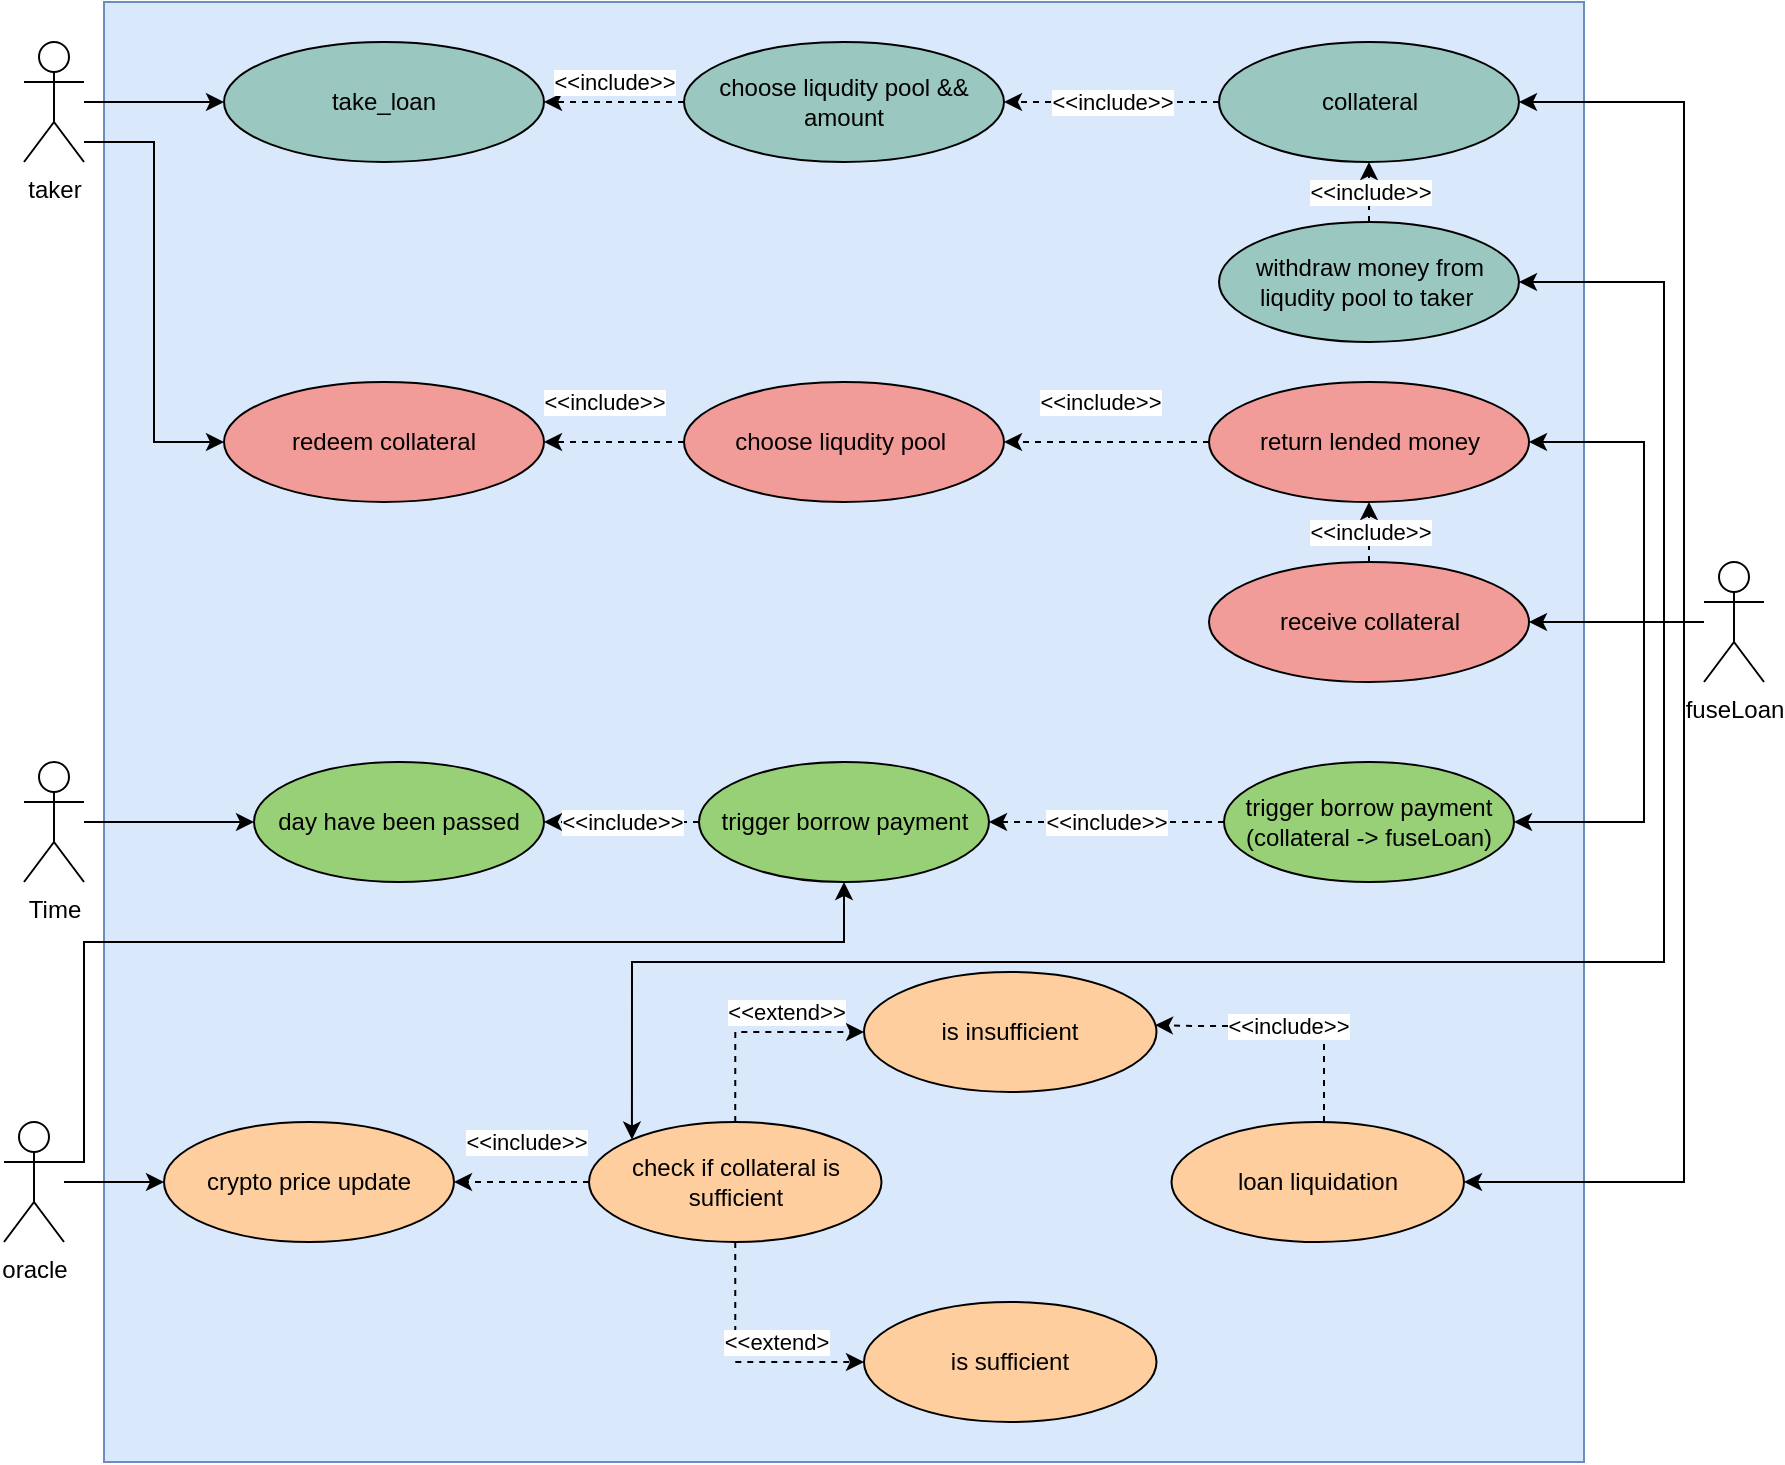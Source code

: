 <mxfile version="23.0.2" type="device">
  <diagram name="Strona-1" id="-9tWcYAtIABdubuId5fa">
    <mxGraphModel dx="1182" dy="478" grid="1" gridSize="10" guides="1" tooltips="1" connect="1" arrows="1" fold="1" page="1" pageScale="1" pageWidth="827" pageHeight="1169" math="0" shadow="0">
      <root>
        <mxCell id="0" />
        <mxCell id="1" parent="0" />
        <mxCell id="u9ys0FL8NnEscTyUp4CG-72" value="" style="rounded=0;whiteSpace=wrap;html=1;fillColor=#dae8fc;strokeColor=#6c8ebf;" parent="1" vertex="1">
          <mxGeometry x="60" y="50" width="740" height="730" as="geometry" />
        </mxCell>
        <mxCell id="u9ys0FL8NnEscTyUp4CG-1" value="take_loan" style="ellipse;whiteSpace=wrap;html=1;fillColor=#9AC7BF;gradientColor=none;" parent="1" vertex="1">
          <mxGeometry x="120" y="70" width="160" height="60" as="geometry" />
        </mxCell>
        <mxCell id="u9ys0FL8NnEscTyUp4CG-3" style="edgeStyle=orthogonalEdgeStyle;rounded=0;orthogonalLoop=1;jettySize=auto;html=1;entryX=0;entryY=0.5;entryDx=0;entryDy=0;" parent="1" source="u9ys0FL8NnEscTyUp4CG-2" target="u9ys0FL8NnEscTyUp4CG-1" edge="1">
          <mxGeometry relative="1" as="geometry" />
        </mxCell>
        <mxCell id="u9ys0FL8NnEscTyUp4CG-77" style="edgeStyle=orthogonalEdgeStyle;rounded=0;orthogonalLoop=1;jettySize=auto;html=1;entryX=0;entryY=0.5;entryDx=0;entryDy=0;" parent="1" source="u9ys0FL8NnEscTyUp4CG-2" target="u9ys0FL8NnEscTyUp4CG-76" edge="1">
          <mxGeometry relative="1" as="geometry">
            <Array as="points">
              <mxPoint x="85" y="120" />
              <mxPoint x="85" y="270" />
            </Array>
          </mxGeometry>
        </mxCell>
        <mxCell id="u9ys0FL8NnEscTyUp4CG-2" value="taker" style="shape=umlActor;verticalLabelPosition=bottom;verticalAlign=top;html=1;outlineConnect=0;" parent="1" vertex="1">
          <mxGeometry x="20" y="70" width="30" height="60" as="geometry" />
        </mxCell>
        <mxCell id="u9ys0FL8NnEscTyUp4CG-15" value="&amp;lt;&amp;lt;include&amp;gt;&amp;gt;" style="edgeStyle=orthogonalEdgeStyle;rounded=0;orthogonalLoop=1;jettySize=auto;html=1;entryX=1;entryY=0.5;entryDx=0;entryDy=0;dashed=1;" parent="1" source="u9ys0FL8NnEscTyUp4CG-14" target="u9ys0FL8NnEscTyUp4CG-1" edge="1">
          <mxGeometry y="-10" relative="1" as="geometry">
            <mxPoint as="offset" />
          </mxGeometry>
        </mxCell>
        <mxCell id="u9ys0FL8NnEscTyUp4CG-14" value="choose liqudity pool &amp;amp;&amp;amp;&lt;br&gt;amount" style="ellipse;whiteSpace=wrap;html=1;fillColor=#9AC7BF;gradientColor=none;" parent="1" vertex="1">
          <mxGeometry x="350" y="70" width="160" height="60" as="geometry" />
        </mxCell>
        <mxCell id="u9ys0FL8NnEscTyUp4CG-97" value="&amp;lt;&amp;lt;include&amp;gt;&amp;gt;" style="edgeStyle=orthogonalEdgeStyle;rounded=0;orthogonalLoop=1;jettySize=auto;html=1;entryX=0.5;entryY=1;entryDx=0;entryDy=0;dashed=1;" parent="1" source="u9ys0FL8NnEscTyUp4CG-20" target="u9ys0FL8NnEscTyUp4CG-84" edge="1">
          <mxGeometry relative="1" as="geometry" />
        </mxCell>
        <mxCell id="u9ys0FL8NnEscTyUp4CG-20" value="withdraw money from liqudity pool to taker&amp;nbsp;" style="ellipse;whiteSpace=wrap;html=1;fillColor=#9AC7BF;gradientColor=none;" parent="1" vertex="1">
          <mxGeometry x="617.5" y="160" width="150" height="60" as="geometry" />
        </mxCell>
        <mxCell id="u9ys0FL8NnEscTyUp4CG-94" style="edgeStyle=orthogonalEdgeStyle;rounded=0;orthogonalLoop=1;jettySize=auto;html=1;entryX=1;entryY=0.5;entryDx=0;entryDy=0;" parent="1" source="u9ys0FL8NnEscTyUp4CG-73" target="u9ys0FL8NnEscTyUp4CG-90" edge="1">
          <mxGeometry relative="1" as="geometry">
            <Array as="points">
              <mxPoint x="830" y="360" />
              <mxPoint x="830" y="270" />
            </Array>
          </mxGeometry>
        </mxCell>
        <mxCell id="u9ys0FL8NnEscTyUp4CG-95" style="edgeStyle=orthogonalEdgeStyle;rounded=0;orthogonalLoop=1;jettySize=auto;html=1;" parent="1" source="u9ys0FL8NnEscTyUp4CG-73" target="u9ys0FL8NnEscTyUp4CG-92" edge="1">
          <mxGeometry relative="1" as="geometry" />
        </mxCell>
        <mxCell id="u9ys0FL8NnEscTyUp4CG-98" style="edgeStyle=orthogonalEdgeStyle;rounded=0;orthogonalLoop=1;jettySize=auto;html=1;entryX=1;entryY=0.5;entryDx=0;entryDy=0;" parent="1" source="u9ys0FL8NnEscTyUp4CG-73" target="u9ys0FL8NnEscTyUp4CG-84" edge="1">
          <mxGeometry relative="1" as="geometry">
            <Array as="points">
              <mxPoint x="850" y="360" />
              <mxPoint x="850" y="100" />
            </Array>
          </mxGeometry>
        </mxCell>
        <mxCell id="u9ys0FL8NnEscTyUp4CG-99" style="edgeStyle=orthogonalEdgeStyle;rounded=0;orthogonalLoop=1;jettySize=auto;html=1;entryX=1;entryY=0.5;entryDx=0;entryDy=0;" parent="1" source="u9ys0FL8NnEscTyUp4CG-73" target="u9ys0FL8NnEscTyUp4CG-20" edge="1">
          <mxGeometry relative="1" as="geometry">
            <Array as="points">
              <mxPoint x="840" y="360" />
              <mxPoint x="840" y="190" />
            </Array>
          </mxGeometry>
        </mxCell>
        <mxCell id="u9ys0FL8NnEscTyUp4CG-111" style="edgeStyle=orthogonalEdgeStyle;rounded=0;orthogonalLoop=1;jettySize=auto;html=1;entryX=1;entryY=0.5;entryDx=0;entryDy=0;" parent="1" source="u9ys0FL8NnEscTyUp4CG-73" target="u9ys0FL8NnEscTyUp4CG-106" edge="1">
          <mxGeometry relative="1" as="geometry">
            <Array as="points">
              <mxPoint x="830" y="360" />
              <mxPoint x="830" y="460" />
            </Array>
          </mxGeometry>
        </mxCell>
        <mxCell id="u9ys0FL8NnEscTyUp4CG-131" style="edgeStyle=orthogonalEdgeStyle;rounded=0;orthogonalLoop=1;jettySize=auto;html=1;entryX=0;entryY=0;entryDx=0;entryDy=0;" parent="1" source="u9ys0FL8NnEscTyUp4CG-73" target="u9ys0FL8NnEscTyUp4CG-119" edge="1">
          <mxGeometry relative="1" as="geometry">
            <Array as="points">
              <mxPoint x="840" y="360" />
              <mxPoint x="840" y="530" />
              <mxPoint x="324" y="530" />
            </Array>
          </mxGeometry>
        </mxCell>
        <mxCell id="u9ys0FL8NnEscTyUp4CG-132" style="edgeStyle=orthogonalEdgeStyle;rounded=0;orthogonalLoop=1;jettySize=auto;html=1;entryX=1;entryY=0.5;entryDx=0;entryDy=0;" parent="1" source="u9ys0FL8NnEscTyUp4CG-73" target="u9ys0FL8NnEscTyUp4CG-128" edge="1">
          <mxGeometry relative="1" as="geometry">
            <Array as="points">
              <mxPoint x="850" y="360" />
              <mxPoint x="850" y="640" />
            </Array>
          </mxGeometry>
        </mxCell>
        <mxCell id="u9ys0FL8NnEscTyUp4CG-73" value="fuseLoan" style="shape=umlActor;verticalLabelPosition=bottom;verticalAlign=top;html=1;outlineConnect=0;" parent="1" vertex="1">
          <mxGeometry x="860" y="330" width="30" height="60" as="geometry" />
        </mxCell>
        <mxCell id="u9ys0FL8NnEscTyUp4CG-121" style="edgeStyle=orthogonalEdgeStyle;rounded=0;orthogonalLoop=1;jettySize=auto;html=1;entryX=0.5;entryY=1;entryDx=0;entryDy=0;" parent="1" source="u9ys0FL8NnEscTyUp4CG-74" target="u9ys0FL8NnEscTyUp4CG-103" edge="1">
          <mxGeometry relative="1" as="geometry">
            <Array as="points">
              <mxPoint x="50" y="630" />
              <mxPoint x="50" y="520" />
              <mxPoint x="430" y="520" />
            </Array>
          </mxGeometry>
        </mxCell>
        <mxCell id="u9ys0FL8NnEscTyUp4CG-122" style="edgeStyle=orthogonalEdgeStyle;rounded=0;orthogonalLoop=1;jettySize=auto;html=1;entryX=0;entryY=0.5;entryDx=0;entryDy=0;" parent="1" source="u9ys0FL8NnEscTyUp4CG-74" target="u9ys0FL8NnEscTyUp4CG-114" edge="1">
          <mxGeometry relative="1" as="geometry" />
        </mxCell>
        <mxCell id="u9ys0FL8NnEscTyUp4CG-74" value="oracle" style="shape=umlActor;verticalLabelPosition=bottom;verticalAlign=top;html=1;outlineConnect=0;" parent="1" vertex="1">
          <mxGeometry x="10" y="610" width="30" height="60" as="geometry" />
        </mxCell>
        <mxCell id="u9ys0FL8NnEscTyUp4CG-108" style="edgeStyle=orthogonalEdgeStyle;rounded=0;orthogonalLoop=1;jettySize=auto;html=1;entryX=0;entryY=0.5;entryDx=0;entryDy=0;" parent="1" source="u9ys0FL8NnEscTyUp4CG-75" target="u9ys0FL8NnEscTyUp4CG-100" edge="1">
          <mxGeometry relative="1" as="geometry" />
        </mxCell>
        <mxCell id="u9ys0FL8NnEscTyUp4CG-75" value="Time" style="shape=umlActor;verticalLabelPosition=bottom;verticalAlign=top;html=1;outlineConnect=0;" parent="1" vertex="1">
          <mxGeometry x="20" y="430" width="30" height="60" as="geometry" />
        </mxCell>
        <mxCell id="u9ys0FL8NnEscTyUp4CG-76" value="redeem collateral" style="ellipse;whiteSpace=wrap;html=1;fillColor=#F19C99;gradientColor=none;" parent="1" vertex="1">
          <mxGeometry x="120" y="240" width="160" height="60" as="geometry" />
        </mxCell>
        <mxCell id="u9ys0FL8NnEscTyUp4CG-85" value="&amp;lt;&amp;lt;include&amp;gt;&amp;gt;" style="edgeStyle=orthogonalEdgeStyle;rounded=0;orthogonalLoop=1;jettySize=auto;html=1;entryX=1;entryY=0.5;entryDx=0;entryDy=0;dashed=1;" parent="1" source="u9ys0FL8NnEscTyUp4CG-84" target="u9ys0FL8NnEscTyUp4CG-14" edge="1">
          <mxGeometry relative="1" as="geometry" />
        </mxCell>
        <mxCell id="u9ys0FL8NnEscTyUp4CG-84" value="collateral" style="ellipse;whiteSpace=wrap;html=1;fillColor=#9AC7BF;gradientColor=none;" parent="1" vertex="1">
          <mxGeometry x="617.5" y="70" width="150" height="60" as="geometry" />
        </mxCell>
        <mxCell id="u9ys0FL8NnEscTyUp4CG-89" value="&amp;lt;&amp;lt;include&amp;gt;&amp;gt;" style="edgeStyle=orthogonalEdgeStyle;rounded=0;orthogonalLoop=1;jettySize=auto;html=1;entryX=1;entryY=0.5;entryDx=0;entryDy=0;dashed=1;" parent="1" source="u9ys0FL8NnEscTyUp4CG-88" target="u9ys0FL8NnEscTyUp4CG-76" edge="1">
          <mxGeometry x="0.143" y="-20" relative="1" as="geometry">
            <mxPoint as="offset" />
          </mxGeometry>
        </mxCell>
        <mxCell id="u9ys0FL8NnEscTyUp4CG-88" value="choose liqudity pool&amp;nbsp;" style="ellipse;whiteSpace=wrap;html=1;fillColor=#F19C99;gradientColor=none;" parent="1" vertex="1">
          <mxGeometry x="350" y="240" width="160" height="60" as="geometry" />
        </mxCell>
        <mxCell id="u9ys0FL8NnEscTyUp4CG-91" value="&amp;lt;&amp;lt;include&amp;gt;&amp;gt;" style="edgeStyle=orthogonalEdgeStyle;rounded=0;orthogonalLoop=1;jettySize=auto;html=1;entryX=1;entryY=0.5;entryDx=0;entryDy=0;dashed=1;" parent="1" source="u9ys0FL8NnEscTyUp4CG-90" target="u9ys0FL8NnEscTyUp4CG-88" edge="1">
          <mxGeometry x="0.059" y="-20" relative="1" as="geometry">
            <mxPoint as="offset" />
          </mxGeometry>
        </mxCell>
        <mxCell id="u9ys0FL8NnEscTyUp4CG-90" value="return lended money" style="ellipse;whiteSpace=wrap;html=1;fillColor=#F19C99;gradientColor=none;" parent="1" vertex="1">
          <mxGeometry x="612.5" y="240" width="160" height="60" as="geometry" />
        </mxCell>
        <mxCell id="u9ys0FL8NnEscTyUp4CG-96" value="&amp;lt;&amp;lt;include&amp;gt;&amp;gt;" style="edgeStyle=orthogonalEdgeStyle;rounded=0;orthogonalLoop=1;jettySize=auto;html=1;entryX=0.5;entryY=1;entryDx=0;entryDy=0;dashed=1;" parent="1" source="u9ys0FL8NnEscTyUp4CG-92" target="u9ys0FL8NnEscTyUp4CG-90" edge="1">
          <mxGeometry relative="1" as="geometry" />
        </mxCell>
        <mxCell id="u9ys0FL8NnEscTyUp4CG-92" value="receive collateral" style="ellipse;whiteSpace=wrap;html=1;fillColor=#F19C99;gradientColor=none;" parent="1" vertex="1">
          <mxGeometry x="612.5" y="330" width="160" height="60" as="geometry" />
        </mxCell>
        <mxCell id="u9ys0FL8NnEscTyUp4CG-100" value="day have been passed" style="ellipse;whiteSpace=wrap;html=1;fillColor=#97D077;" parent="1" vertex="1">
          <mxGeometry x="135" y="430" width="145" height="60" as="geometry" />
        </mxCell>
        <mxCell id="u9ys0FL8NnEscTyUp4CG-113" value="&amp;lt;&amp;lt;include&amp;gt;&amp;gt;" style="edgeStyle=orthogonalEdgeStyle;rounded=0;orthogonalLoop=1;jettySize=auto;html=1;entryX=1;entryY=0.5;entryDx=0;entryDy=0;dashed=1;" parent="1" source="u9ys0FL8NnEscTyUp4CG-103" target="u9ys0FL8NnEscTyUp4CG-100" edge="1">
          <mxGeometry relative="1" as="geometry" />
        </mxCell>
        <mxCell id="u9ys0FL8NnEscTyUp4CG-103" value="trigger borrow payment" style="ellipse;whiteSpace=wrap;html=1;fillColor=#97D077;" parent="1" vertex="1">
          <mxGeometry x="357.5" y="430" width="145" height="60" as="geometry" />
        </mxCell>
        <mxCell id="u9ys0FL8NnEscTyUp4CG-112" value="&amp;lt;&amp;lt;include&amp;gt;&amp;gt;" style="edgeStyle=orthogonalEdgeStyle;rounded=0;orthogonalLoop=1;jettySize=auto;html=1;entryX=1;entryY=0.5;entryDx=0;entryDy=0;dashed=1;" parent="1" source="u9ys0FL8NnEscTyUp4CG-106" target="u9ys0FL8NnEscTyUp4CG-103" edge="1">
          <mxGeometry relative="1" as="geometry" />
        </mxCell>
        <mxCell id="u9ys0FL8NnEscTyUp4CG-106" value="trigger borrow payment (collateral -&amp;gt; fuseLoan)" style="ellipse;whiteSpace=wrap;html=1;fillColor=#97D077;" parent="1" vertex="1">
          <mxGeometry x="620" y="430" width="145" height="60" as="geometry" />
        </mxCell>
        <mxCell id="u9ys0FL8NnEscTyUp4CG-114" value="crypto price update" style="ellipse;whiteSpace=wrap;html=1;fillColor=#FFCE9F;" parent="1" vertex="1">
          <mxGeometry x="90" y="610" width="145" height="60" as="geometry" />
        </mxCell>
        <mxCell id="u9ys0FL8NnEscTyUp4CG-120" value="&amp;lt;&amp;lt;include&amp;gt;&amp;gt;" style="edgeStyle=orthogonalEdgeStyle;rounded=0;orthogonalLoop=1;jettySize=auto;html=1;dashed=1;" parent="1" source="u9ys0FL8NnEscTyUp4CG-119" target="u9ys0FL8NnEscTyUp4CG-114" edge="1">
          <mxGeometry x="-0.049" y="-20" relative="1" as="geometry">
            <mxPoint as="offset" />
          </mxGeometry>
        </mxCell>
        <mxCell id="u9ys0FL8NnEscTyUp4CG-126" value="&amp;lt;&amp;lt;extend&amp;gt;&amp;gt;" style="edgeStyle=orthogonalEdgeStyle;rounded=0;orthogonalLoop=1;jettySize=auto;html=1;entryX=0;entryY=0.5;entryDx=0;entryDy=0;dashed=1;" parent="1" source="u9ys0FL8NnEscTyUp4CG-119" target="u9ys0FL8NnEscTyUp4CG-123" edge="1">
          <mxGeometry x="0.292" y="10" relative="1" as="geometry">
            <Array as="points">
              <mxPoint x="376" y="565" />
            </Array>
            <mxPoint as="offset" />
          </mxGeometry>
        </mxCell>
        <mxCell id="u9ys0FL8NnEscTyUp4CG-127" value="&amp;lt;&amp;lt;extend&amp;gt;" style="edgeStyle=orthogonalEdgeStyle;rounded=0;orthogonalLoop=1;jettySize=auto;html=1;entryX=0;entryY=0.5;entryDx=0;entryDy=0;dashed=1;" parent="1" source="u9ys0FL8NnEscTyUp4CG-119" target="u9ys0FL8NnEscTyUp4CG-124" edge="1">
          <mxGeometry x="0.292" y="10" relative="1" as="geometry">
            <Array as="points">
              <mxPoint x="376" y="730" />
            </Array>
            <mxPoint as="offset" />
          </mxGeometry>
        </mxCell>
        <mxCell id="u9ys0FL8NnEscTyUp4CG-119" value="check if collateral is sufficient" style="ellipse;whiteSpace=wrap;html=1;fillColor=#FFCE9F;" parent="1" vertex="1">
          <mxGeometry x="302.5" y="610" width="146.25" height="60" as="geometry" />
        </mxCell>
        <mxCell id="u9ys0FL8NnEscTyUp4CG-123" value="is insufficient" style="ellipse;whiteSpace=wrap;html=1;fillColor=#FFCE9F;" parent="1" vertex="1">
          <mxGeometry x="440" y="535" width="146.25" height="60" as="geometry" />
        </mxCell>
        <mxCell id="u9ys0FL8NnEscTyUp4CG-124" value="is sufficient" style="ellipse;whiteSpace=wrap;html=1;fillColor=#FFCE9F;" parent="1" vertex="1">
          <mxGeometry x="440" y="700" width="146.25" height="60" as="geometry" />
        </mxCell>
        <mxCell id="u9ys0FL8NnEscTyUp4CG-128" value="loan liquidation" style="ellipse;whiteSpace=wrap;html=1;fillColor=#FFCE9F;" parent="1" vertex="1">
          <mxGeometry x="593.75" y="610" width="146.25" height="60" as="geometry" />
        </mxCell>
        <mxCell id="u9ys0FL8NnEscTyUp4CG-130" value="&amp;lt;&amp;lt;include&amp;gt;&amp;gt;" style="edgeStyle=orthogonalEdgeStyle;rounded=0;orthogonalLoop=1;jettySize=auto;html=1;entryX=0.995;entryY=0.442;entryDx=0;entryDy=0;entryPerimeter=0;dashed=1;" parent="1" source="u9ys0FL8NnEscTyUp4CG-128" target="u9ys0FL8NnEscTyUp4CG-123" edge="1">
          <mxGeometry relative="1" as="geometry">
            <Array as="points">
              <mxPoint x="670" y="562" />
              <mxPoint x="606" y="562" />
            </Array>
          </mxGeometry>
        </mxCell>
      </root>
    </mxGraphModel>
  </diagram>
</mxfile>

